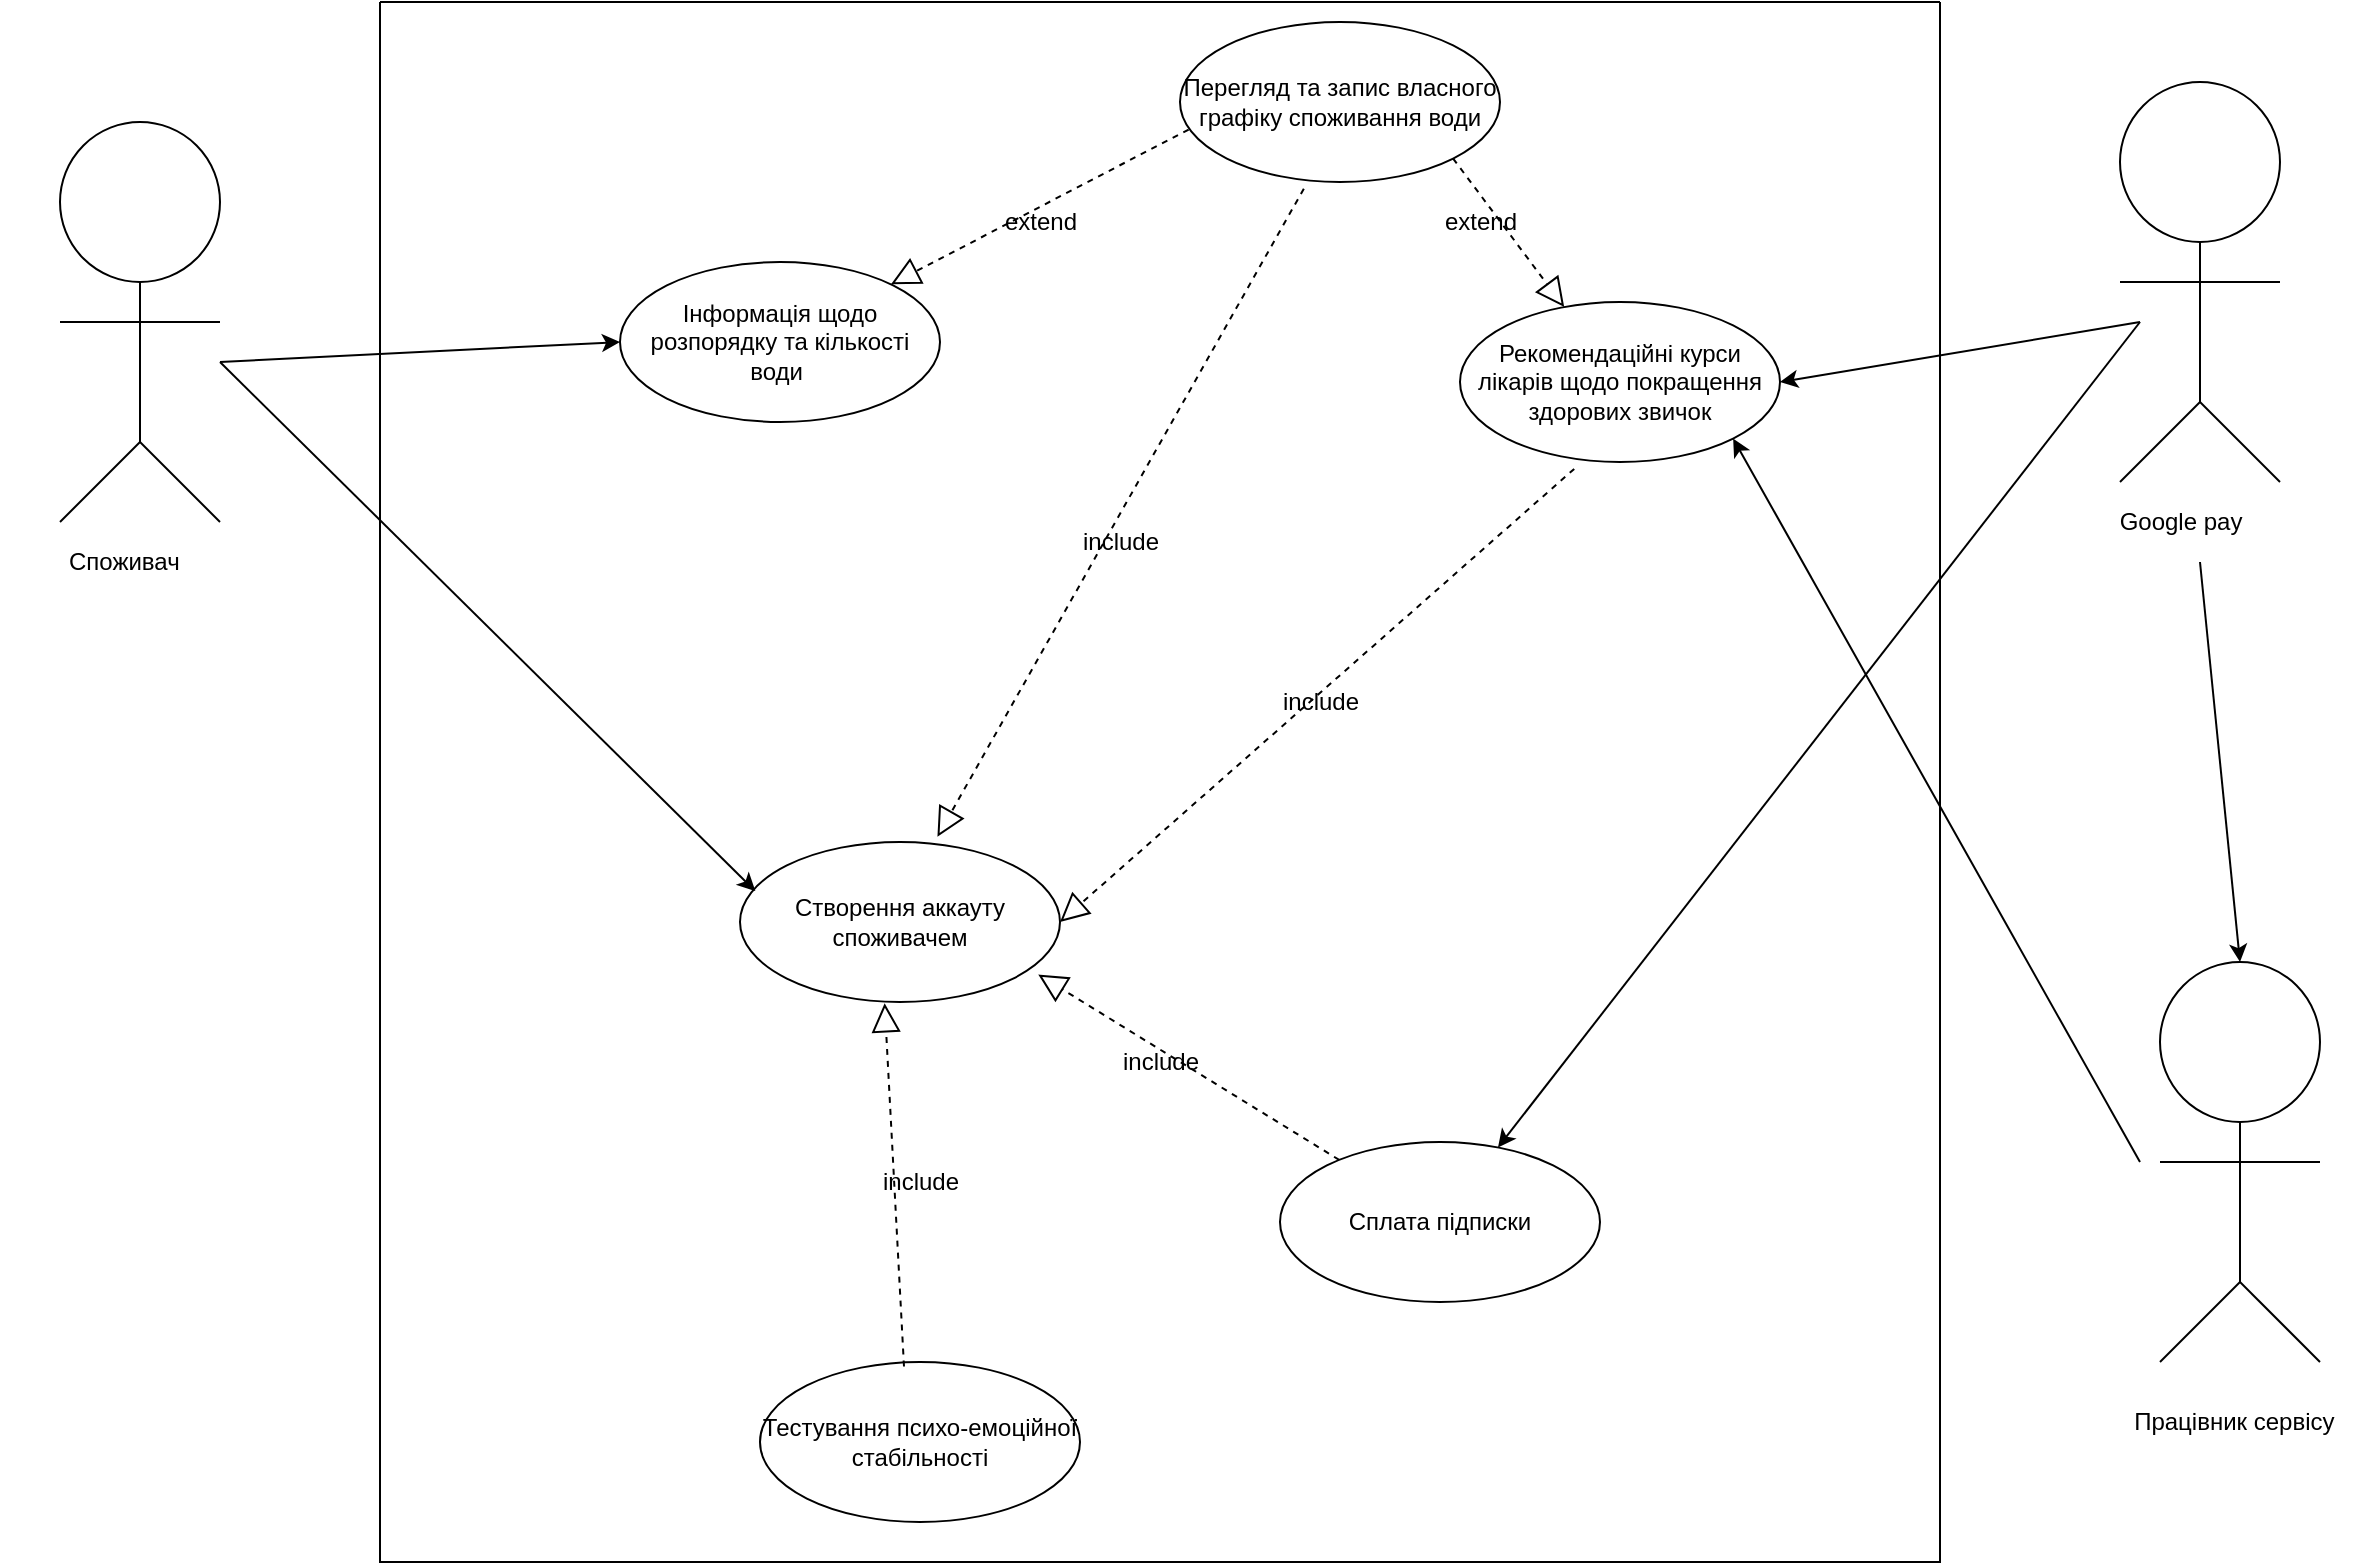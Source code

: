 <mxfile version="20.3.7" type="github"><diagram id="1I0jHU-rILmR7DoeSaSm" name="Страница 1"><mxGraphModel dx="1264" dy="565" grid="1" gridSize="10" guides="1" tooltips="1" connect="1" arrows="1" fold="1" page="1" pageScale="1" pageWidth="3300" pageHeight="2339" math="0" shadow="0"><root><mxCell id="0"/><mxCell id="1" parent="0"/><mxCell id="UHoAw0x5k1R0f4VJ7rmi-14" value="Інформація щодо розпорядку та кількості води&amp;nbsp;" style="ellipse;whiteSpace=wrap;html=1;" vertex="1" parent="1"><mxGeometry x="320" y="310" width="160" height="80" as="geometry"/></mxCell><mxCell id="UHoAw0x5k1R0f4VJ7rmi-15" value="Створення аккауту споживачем" style="ellipse;whiteSpace=wrap;html=1;" vertex="1" parent="1"><mxGeometry x="380" y="600" width="160" height="80" as="geometry"/></mxCell><mxCell id="UHoAw0x5k1R0f4VJ7rmi-16" value="Перегляд та запис власного графіку споживання води" style="ellipse;whiteSpace=wrap;html=1;" vertex="1" parent="1"><mxGeometry x="600" y="190" width="160" height="80" as="geometry"/></mxCell><mxCell id="UHoAw0x5k1R0f4VJ7rmi-17" value="Рекомендаційні курси лікарів щодо покращення здорових звичок" style="ellipse;whiteSpace=wrap;html=1;" vertex="1" parent="1"><mxGeometry x="740" y="330" width="160" height="80" as="geometry"/></mxCell><mxCell id="UHoAw0x5k1R0f4VJ7rmi-18" value="Сплата підписки" style="ellipse;whiteSpace=wrap;html=1;" vertex="1" parent="1"><mxGeometry x="650" y="750" width="160" height="80" as="geometry"/></mxCell><mxCell id="UHoAw0x5k1R0f4VJ7rmi-19" value="Тестування психо-емоційної стабільності" style="ellipse;whiteSpace=wrap;html=1;" vertex="1" parent="1"><mxGeometry x="390" y="860" width="160" height="80" as="geometry"/></mxCell><mxCell id="UHoAw0x5k1R0f4VJ7rmi-29" value="" style="endArrow=block;dashed=1;endFill=0;endSize=12;html=1;rounded=0;exitX=0.45;exitY=0.028;exitDx=0;exitDy=0;exitPerimeter=0;entryX=0.452;entryY=1.008;entryDx=0;entryDy=0;entryPerimeter=0;" edge="1" parent="1" source="UHoAw0x5k1R0f4VJ7rmi-19" target="UHoAw0x5k1R0f4VJ7rmi-15"><mxGeometry width="160" relative="1" as="geometry"><mxPoint x="560" y="780" as="sourcePoint"/><mxPoint x="720" y="780" as="targetPoint"/></mxGeometry></mxCell><mxCell id="UHoAw0x5k1R0f4VJ7rmi-30" value="include" style="text;html=1;align=center;verticalAlign=middle;resizable=0;points=[];autosize=1;strokeColor=none;fillColor=none;" vertex="1" parent="1"><mxGeometry x="440" y="755" width="60" height="30" as="geometry"/></mxCell><mxCell id="UHoAw0x5k1R0f4VJ7rmi-31" value="" style="endArrow=block;dashed=1;endFill=0;endSize=12;html=1;rounded=0;exitX=1;exitY=1;exitDx=0;exitDy=0;" edge="1" parent="1" source="UHoAw0x5k1R0f4VJ7rmi-16" target="UHoAw0x5k1R0f4VJ7rmi-17"><mxGeometry width="160" relative="1" as="geometry"><mxPoint x="560" y="410" as="sourcePoint"/><mxPoint x="720" y="410" as="targetPoint"/></mxGeometry></mxCell><mxCell id="UHoAw0x5k1R0f4VJ7rmi-32" value="" style="endArrow=block;dashed=1;endFill=0;endSize=12;html=1;rounded=0;exitX=0.027;exitY=0.672;exitDx=0;exitDy=0;exitPerimeter=0;" edge="1" parent="1" source="UHoAw0x5k1R0f4VJ7rmi-16" target="UHoAw0x5k1R0f4VJ7rmi-14"><mxGeometry width="160" relative="1" as="geometry"><mxPoint x="560" y="410" as="sourcePoint"/><mxPoint x="720" y="410" as="targetPoint"/></mxGeometry></mxCell><mxCell id="UHoAw0x5k1R0f4VJ7rmi-33" value="" style="endArrow=block;dashed=1;endFill=0;endSize=12;html=1;rounded=0;exitX=0.387;exitY=1.042;exitDx=0;exitDy=0;exitPerimeter=0;entryX=0.617;entryY=-0.033;entryDx=0;entryDy=0;entryPerimeter=0;" edge="1" parent="1" source="UHoAw0x5k1R0f4VJ7rmi-16" target="UHoAw0x5k1R0f4VJ7rmi-15"><mxGeometry width="160" relative="1" as="geometry"><mxPoint x="560" y="410" as="sourcePoint"/><mxPoint x="720" y="410" as="targetPoint"/></mxGeometry></mxCell><mxCell id="UHoAw0x5k1R0f4VJ7rmi-34" value="" style="endArrow=block;dashed=1;endFill=0;endSize=12;html=1;rounded=0;exitX=0.357;exitY=1.043;exitDx=0;exitDy=0;exitPerimeter=0;entryX=1;entryY=0.5;entryDx=0;entryDy=0;" edge="1" parent="1" source="UHoAw0x5k1R0f4VJ7rmi-17" target="UHoAw0x5k1R0f4VJ7rmi-15"><mxGeometry width="160" relative="1" as="geometry"><mxPoint x="560" y="550" as="sourcePoint"/><mxPoint x="720" y="550" as="targetPoint"/></mxGeometry></mxCell><mxCell id="UHoAw0x5k1R0f4VJ7rmi-35" value="" style="endArrow=block;dashed=1;endFill=0;endSize=12;html=1;rounded=0;entryX=0.932;entryY=0.828;entryDx=0;entryDy=0;entryPerimeter=0;" edge="1" parent="1" source="UHoAw0x5k1R0f4VJ7rmi-18" target="UHoAw0x5k1R0f4VJ7rmi-15"><mxGeometry width="160" relative="1" as="geometry"><mxPoint x="560" y="550" as="sourcePoint"/><mxPoint x="720" y="550" as="targetPoint"/></mxGeometry></mxCell><mxCell id="UHoAw0x5k1R0f4VJ7rmi-36" value="include&lt;br&gt;" style="text;html=1;align=center;verticalAlign=middle;resizable=0;points=[];autosize=1;strokeColor=none;fillColor=none;" vertex="1" parent="1"><mxGeometry x="560" y="695" width="60" height="30" as="geometry"/></mxCell><mxCell id="UHoAw0x5k1R0f4VJ7rmi-37" value="include" style="text;html=1;align=center;verticalAlign=middle;resizable=0;points=[];autosize=1;strokeColor=none;fillColor=none;" vertex="1" parent="1"><mxGeometry x="640" y="515" width="60" height="30" as="geometry"/></mxCell><mxCell id="UHoAw0x5k1R0f4VJ7rmi-38" value="include" style="text;html=1;align=center;verticalAlign=middle;resizable=0;points=[];autosize=1;strokeColor=none;fillColor=none;" vertex="1" parent="1"><mxGeometry x="540" y="435" width="60" height="30" as="geometry"/></mxCell><mxCell id="UHoAw0x5k1R0f4VJ7rmi-39" value="extend" style="text;html=1;align=center;verticalAlign=middle;resizable=0;points=[];autosize=1;strokeColor=none;fillColor=none;" vertex="1" parent="1"><mxGeometry x="500" y="275" width="60" height="30" as="geometry"/></mxCell><mxCell id="UHoAw0x5k1R0f4VJ7rmi-40" value="extend" style="text;html=1;align=center;verticalAlign=middle;resizable=0;points=[];autosize=1;strokeColor=none;fillColor=none;" vertex="1" parent="1"><mxGeometry x="720" y="275" width="60" height="30" as="geometry"/></mxCell><mxCell id="UHoAw0x5k1R0f4VJ7rmi-46" value="" style="ellipse;whiteSpace=wrap;html=1;aspect=fixed;" vertex="1" parent="1"><mxGeometry x="40" y="240" width="80" height="80" as="geometry"/></mxCell><mxCell id="UHoAw0x5k1R0f4VJ7rmi-47" value="" style="endArrow=none;html=1;rounded=0;entryX=0.5;entryY=1;entryDx=0;entryDy=0;" edge="1" parent="1" target="UHoAw0x5k1R0f4VJ7rmi-46"><mxGeometry width="50" height="50" relative="1" as="geometry"><mxPoint x="80" y="400" as="sourcePoint"/><mxPoint x="670" y="480" as="targetPoint"/><Array as="points"/></mxGeometry></mxCell><mxCell id="UHoAw0x5k1R0f4VJ7rmi-48" value="" style="endArrow=none;html=1;rounded=0;" edge="1" parent="1"><mxGeometry width="50" height="50" relative="1" as="geometry"><mxPoint x="40" y="440" as="sourcePoint"/><mxPoint x="80" y="400" as="targetPoint"/><Array as="points"/></mxGeometry></mxCell><mxCell id="UHoAw0x5k1R0f4VJ7rmi-49" value="" style="endArrow=none;html=1;rounded=0;" edge="1" parent="1"><mxGeometry width="50" height="50" relative="1" as="geometry"><mxPoint x="80" y="400" as="sourcePoint"/><mxPoint x="120" y="440" as="targetPoint"/><Array as="points"/></mxGeometry></mxCell><mxCell id="UHoAw0x5k1R0f4VJ7rmi-50" value="" style="endArrow=none;html=1;rounded=0;" edge="1" parent="1"><mxGeometry width="50" height="50" relative="1" as="geometry"><mxPoint x="40" y="340" as="sourcePoint"/><mxPoint x="120" y="340" as="targetPoint"/><Array as="points"/></mxGeometry></mxCell><mxCell id="UHoAw0x5k1R0f4VJ7rmi-56" value="" style="ellipse;whiteSpace=wrap;html=1;aspect=fixed;" vertex="1" parent="1"><mxGeometry x="1070" y="220" width="80" height="80" as="geometry"/></mxCell><mxCell id="UHoAw0x5k1R0f4VJ7rmi-57" value="" style="endArrow=none;html=1;rounded=0;entryX=0.5;entryY=1;entryDx=0;entryDy=0;" edge="1" parent="1" target="UHoAw0x5k1R0f4VJ7rmi-56"><mxGeometry width="50" height="50" relative="1" as="geometry"><mxPoint x="1110" y="380" as="sourcePoint"/><mxPoint x="1700" y="460" as="targetPoint"/><Array as="points"/></mxGeometry></mxCell><mxCell id="UHoAw0x5k1R0f4VJ7rmi-58" value="" style="endArrow=none;html=1;rounded=0;" edge="1" parent="1"><mxGeometry width="50" height="50" relative="1" as="geometry"><mxPoint x="1070" y="420" as="sourcePoint"/><mxPoint x="1110" y="380" as="targetPoint"/><Array as="points"/></mxGeometry></mxCell><mxCell id="UHoAw0x5k1R0f4VJ7rmi-59" value="" style="endArrow=none;html=1;rounded=0;" edge="1" parent="1"><mxGeometry width="50" height="50" relative="1" as="geometry"><mxPoint x="1110" y="380" as="sourcePoint"/><mxPoint x="1150" y="420" as="targetPoint"/><Array as="points"/></mxGeometry></mxCell><mxCell id="UHoAw0x5k1R0f4VJ7rmi-60" value="" style="endArrow=none;html=1;rounded=0;" edge="1" parent="1"><mxGeometry width="50" height="50" relative="1" as="geometry"><mxPoint x="1070" y="320" as="sourcePoint"/><mxPoint x="1150" y="320" as="targetPoint"/><Array as="points"/></mxGeometry></mxCell><mxCell id="UHoAw0x5k1R0f4VJ7rmi-61" value="" style="ellipse;whiteSpace=wrap;html=1;aspect=fixed;" vertex="1" parent="1"><mxGeometry x="1090" y="660" width="80" height="80" as="geometry"/></mxCell><mxCell id="UHoAw0x5k1R0f4VJ7rmi-62" value="" style="endArrow=none;html=1;rounded=0;entryX=0.5;entryY=1;entryDx=0;entryDy=0;" edge="1" parent="1" target="UHoAw0x5k1R0f4VJ7rmi-61"><mxGeometry width="50" height="50" relative="1" as="geometry"><mxPoint x="1130" y="820" as="sourcePoint"/><mxPoint x="1720" y="900" as="targetPoint"/><Array as="points"/></mxGeometry></mxCell><mxCell id="UHoAw0x5k1R0f4VJ7rmi-63" value="" style="endArrow=none;html=1;rounded=0;" edge="1" parent="1"><mxGeometry width="50" height="50" relative="1" as="geometry"><mxPoint x="1090" y="860" as="sourcePoint"/><mxPoint x="1130" y="820" as="targetPoint"/><Array as="points"/></mxGeometry></mxCell><mxCell id="UHoAw0x5k1R0f4VJ7rmi-64" value="" style="endArrow=none;html=1;rounded=0;" edge="1" parent="1"><mxGeometry width="50" height="50" relative="1" as="geometry"><mxPoint x="1130" y="820" as="sourcePoint"/><mxPoint x="1170" y="860" as="targetPoint"/><Array as="points"/></mxGeometry></mxCell><mxCell id="UHoAw0x5k1R0f4VJ7rmi-65" value="" style="endArrow=none;html=1;rounded=0;" edge="1" parent="1"><mxGeometry width="50" height="50" relative="1" as="geometry"><mxPoint x="1090" y="760" as="sourcePoint"/><mxPoint x="1170" y="760" as="targetPoint"/><Array as="points"/></mxGeometry></mxCell><mxCell id="UHoAw0x5k1R0f4VJ7rmi-66" value="Google pay" style="text;html=1;align=center;verticalAlign=middle;resizable=0;points=[];autosize=1;strokeColor=none;fillColor=none;" vertex="1" parent="1"><mxGeometry x="1060" y="425" width="80" height="30" as="geometry"/></mxCell><mxCell id="UHoAw0x5k1R0f4VJ7rmi-67" value="&amp;nbsp; &amp;nbsp; &amp;nbsp; &amp;nbsp; &amp;nbsp; &amp;nbsp; &amp;nbsp; &amp;nbsp; Працівник сервісу" style="text;html=1;align=center;verticalAlign=middle;resizable=0;points=[];autosize=1;strokeColor=none;fillColor=none;" vertex="1" parent="1"><mxGeometry x="1010" y="875" width="180" height="30" as="geometry"/></mxCell><mxCell id="UHoAw0x5k1R0f4VJ7rmi-68" value="&amp;nbsp; &amp;nbsp; &amp;nbsp; &amp;nbsp;Споживач" style="text;html=1;align=center;verticalAlign=middle;resizable=0;points=[];autosize=1;strokeColor=none;fillColor=none;" vertex="1" parent="1"><mxGeometry x="10" y="445" width="100" height="30" as="geometry"/></mxCell><mxCell id="UHoAw0x5k1R0f4VJ7rmi-71" value="" style="endArrow=classic;html=1;rounded=0;exitX=0.625;exitY=1.167;exitDx=0;exitDy=0;exitPerimeter=0;entryX=0.5;entryY=0;entryDx=0;entryDy=0;" edge="1" parent="1" source="UHoAw0x5k1R0f4VJ7rmi-66" target="UHoAw0x5k1R0f4VJ7rmi-61"><mxGeometry width="50" height="50" relative="1" as="geometry"><mxPoint x="610" y="440" as="sourcePoint"/><mxPoint x="660" y="390" as="targetPoint"/></mxGeometry></mxCell><mxCell id="UHoAw0x5k1R0f4VJ7rmi-72" value="" style="endArrow=classic;html=1;rounded=0;entryX=0;entryY=0.5;entryDx=0;entryDy=0;" edge="1" parent="1" target="UHoAw0x5k1R0f4VJ7rmi-14"><mxGeometry width="50" height="50" relative="1" as="geometry"><mxPoint x="120" y="360" as="sourcePoint"/><mxPoint x="660" y="390" as="targetPoint"/></mxGeometry></mxCell><mxCell id="UHoAw0x5k1R0f4VJ7rmi-73" value="" style="endArrow=classic;html=1;rounded=0;entryX=0.048;entryY=0.307;entryDx=0;entryDy=0;entryPerimeter=0;" edge="1" parent="1" target="UHoAw0x5k1R0f4VJ7rmi-15"><mxGeometry width="50" height="50" relative="1" as="geometry"><mxPoint x="120" y="360" as="sourcePoint"/><mxPoint x="660" y="390" as="targetPoint"/></mxGeometry></mxCell><mxCell id="UHoAw0x5k1R0f4VJ7rmi-74" value="" style="endArrow=classic;html=1;rounded=0;entryX=1;entryY=1;entryDx=0;entryDy=0;" edge="1" parent="1" target="UHoAw0x5k1R0f4VJ7rmi-17"><mxGeometry width="50" height="50" relative="1" as="geometry"><mxPoint x="1080" y="760" as="sourcePoint"/><mxPoint x="660" y="560" as="targetPoint"/></mxGeometry></mxCell><mxCell id="UHoAw0x5k1R0f4VJ7rmi-75" value="" style="endArrow=classic;html=1;rounded=0;entryX=1;entryY=0.5;entryDx=0;entryDy=0;" edge="1" parent="1" target="UHoAw0x5k1R0f4VJ7rmi-17"><mxGeometry width="50" height="50" relative="1" as="geometry"><mxPoint x="1080" y="340" as="sourcePoint"/><mxPoint x="660" y="560" as="targetPoint"/></mxGeometry></mxCell><mxCell id="UHoAw0x5k1R0f4VJ7rmi-76" value="" style="endArrow=classic;html=1;rounded=0;" edge="1" parent="1" target="UHoAw0x5k1R0f4VJ7rmi-18"><mxGeometry width="50" height="50" relative="1" as="geometry"><mxPoint x="1080" y="340" as="sourcePoint"/><mxPoint x="660" y="560" as="targetPoint"/></mxGeometry></mxCell><mxCell id="UHoAw0x5k1R0f4VJ7rmi-77" value="" style="swimlane;startSize=0;" vertex="1" parent="1"><mxGeometry x="200" y="180" width="780" height="780" as="geometry"/></mxCell></root></mxGraphModel></diagram></mxfile>